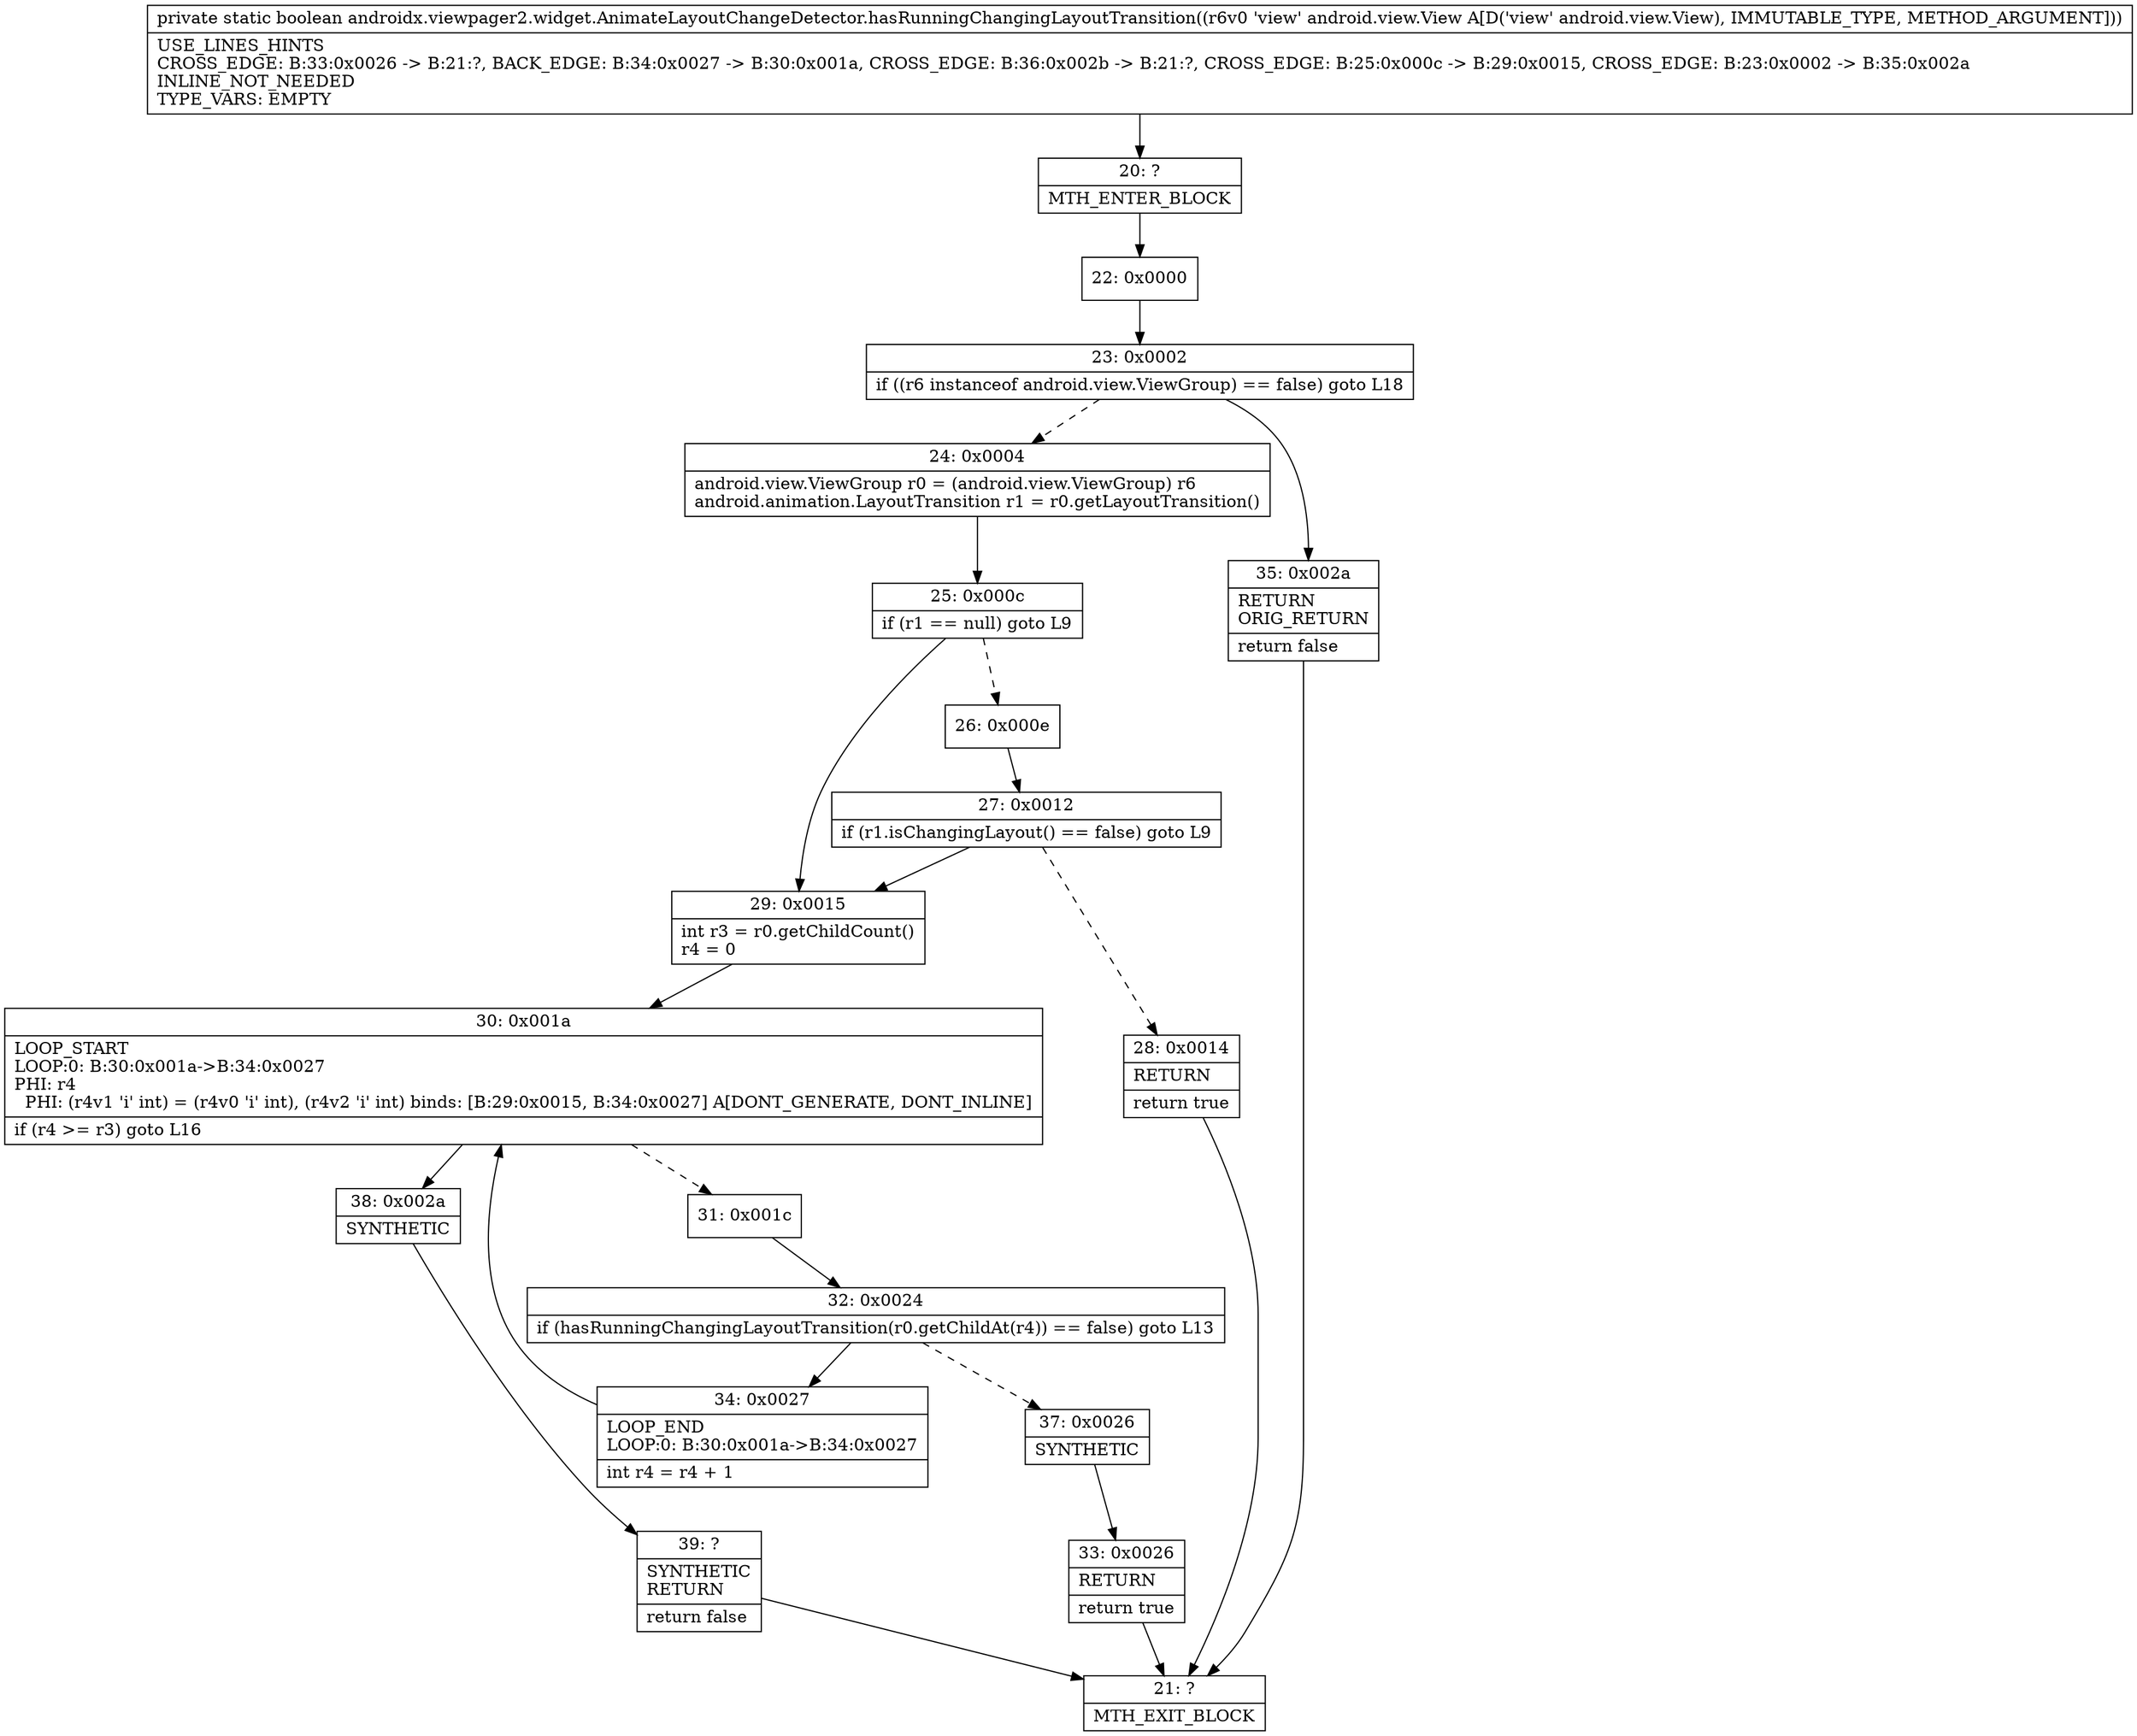 digraph "CFG forandroidx.viewpager2.widget.AnimateLayoutChangeDetector.hasRunningChangingLayoutTransition(Landroid\/view\/View;)Z" {
Node_20 [shape=record,label="{20\:\ ?|MTH_ENTER_BLOCK\l}"];
Node_22 [shape=record,label="{22\:\ 0x0000}"];
Node_23 [shape=record,label="{23\:\ 0x0002|if ((r6 instanceof android.view.ViewGroup) == false) goto L18\l}"];
Node_24 [shape=record,label="{24\:\ 0x0004|android.view.ViewGroup r0 = (android.view.ViewGroup) r6\landroid.animation.LayoutTransition r1 = r0.getLayoutTransition()\l}"];
Node_25 [shape=record,label="{25\:\ 0x000c|if (r1 == null) goto L9\l}"];
Node_26 [shape=record,label="{26\:\ 0x000e}"];
Node_27 [shape=record,label="{27\:\ 0x0012|if (r1.isChangingLayout() == false) goto L9\l}"];
Node_28 [shape=record,label="{28\:\ 0x0014|RETURN\l|return true\l}"];
Node_21 [shape=record,label="{21\:\ ?|MTH_EXIT_BLOCK\l}"];
Node_29 [shape=record,label="{29\:\ 0x0015|int r3 = r0.getChildCount()\lr4 = 0\l}"];
Node_30 [shape=record,label="{30\:\ 0x001a|LOOP_START\lLOOP:0: B:30:0x001a\-\>B:34:0x0027\lPHI: r4 \l  PHI: (r4v1 'i' int) = (r4v0 'i' int), (r4v2 'i' int) binds: [B:29:0x0015, B:34:0x0027] A[DONT_GENERATE, DONT_INLINE]\l|if (r4 \>= r3) goto L16\l}"];
Node_31 [shape=record,label="{31\:\ 0x001c}"];
Node_32 [shape=record,label="{32\:\ 0x0024|if (hasRunningChangingLayoutTransition(r0.getChildAt(r4)) == false) goto L13\l}"];
Node_34 [shape=record,label="{34\:\ 0x0027|LOOP_END\lLOOP:0: B:30:0x001a\-\>B:34:0x0027\l|int r4 = r4 + 1\l}"];
Node_37 [shape=record,label="{37\:\ 0x0026|SYNTHETIC\l}"];
Node_33 [shape=record,label="{33\:\ 0x0026|RETURN\l|return true\l}"];
Node_38 [shape=record,label="{38\:\ 0x002a|SYNTHETIC\l}"];
Node_39 [shape=record,label="{39\:\ ?|SYNTHETIC\lRETURN\l|return false\l}"];
Node_35 [shape=record,label="{35\:\ 0x002a|RETURN\lORIG_RETURN\l|return false\l}"];
MethodNode[shape=record,label="{private static boolean androidx.viewpager2.widget.AnimateLayoutChangeDetector.hasRunningChangingLayoutTransition((r6v0 'view' android.view.View A[D('view' android.view.View), IMMUTABLE_TYPE, METHOD_ARGUMENT]))  | USE_LINES_HINTS\lCROSS_EDGE: B:33:0x0026 \-\> B:21:?, BACK_EDGE: B:34:0x0027 \-\> B:30:0x001a, CROSS_EDGE: B:36:0x002b \-\> B:21:?, CROSS_EDGE: B:25:0x000c \-\> B:29:0x0015, CROSS_EDGE: B:23:0x0002 \-\> B:35:0x002a\lINLINE_NOT_NEEDED\lTYPE_VARS: EMPTY\l}"];
MethodNode -> Node_20;Node_20 -> Node_22;
Node_22 -> Node_23;
Node_23 -> Node_24[style=dashed];
Node_23 -> Node_35;
Node_24 -> Node_25;
Node_25 -> Node_26[style=dashed];
Node_25 -> Node_29;
Node_26 -> Node_27;
Node_27 -> Node_28[style=dashed];
Node_27 -> Node_29;
Node_28 -> Node_21;
Node_29 -> Node_30;
Node_30 -> Node_31[style=dashed];
Node_30 -> Node_38;
Node_31 -> Node_32;
Node_32 -> Node_34;
Node_32 -> Node_37[style=dashed];
Node_34 -> Node_30;
Node_37 -> Node_33;
Node_33 -> Node_21;
Node_38 -> Node_39;
Node_39 -> Node_21;
Node_35 -> Node_21;
}

